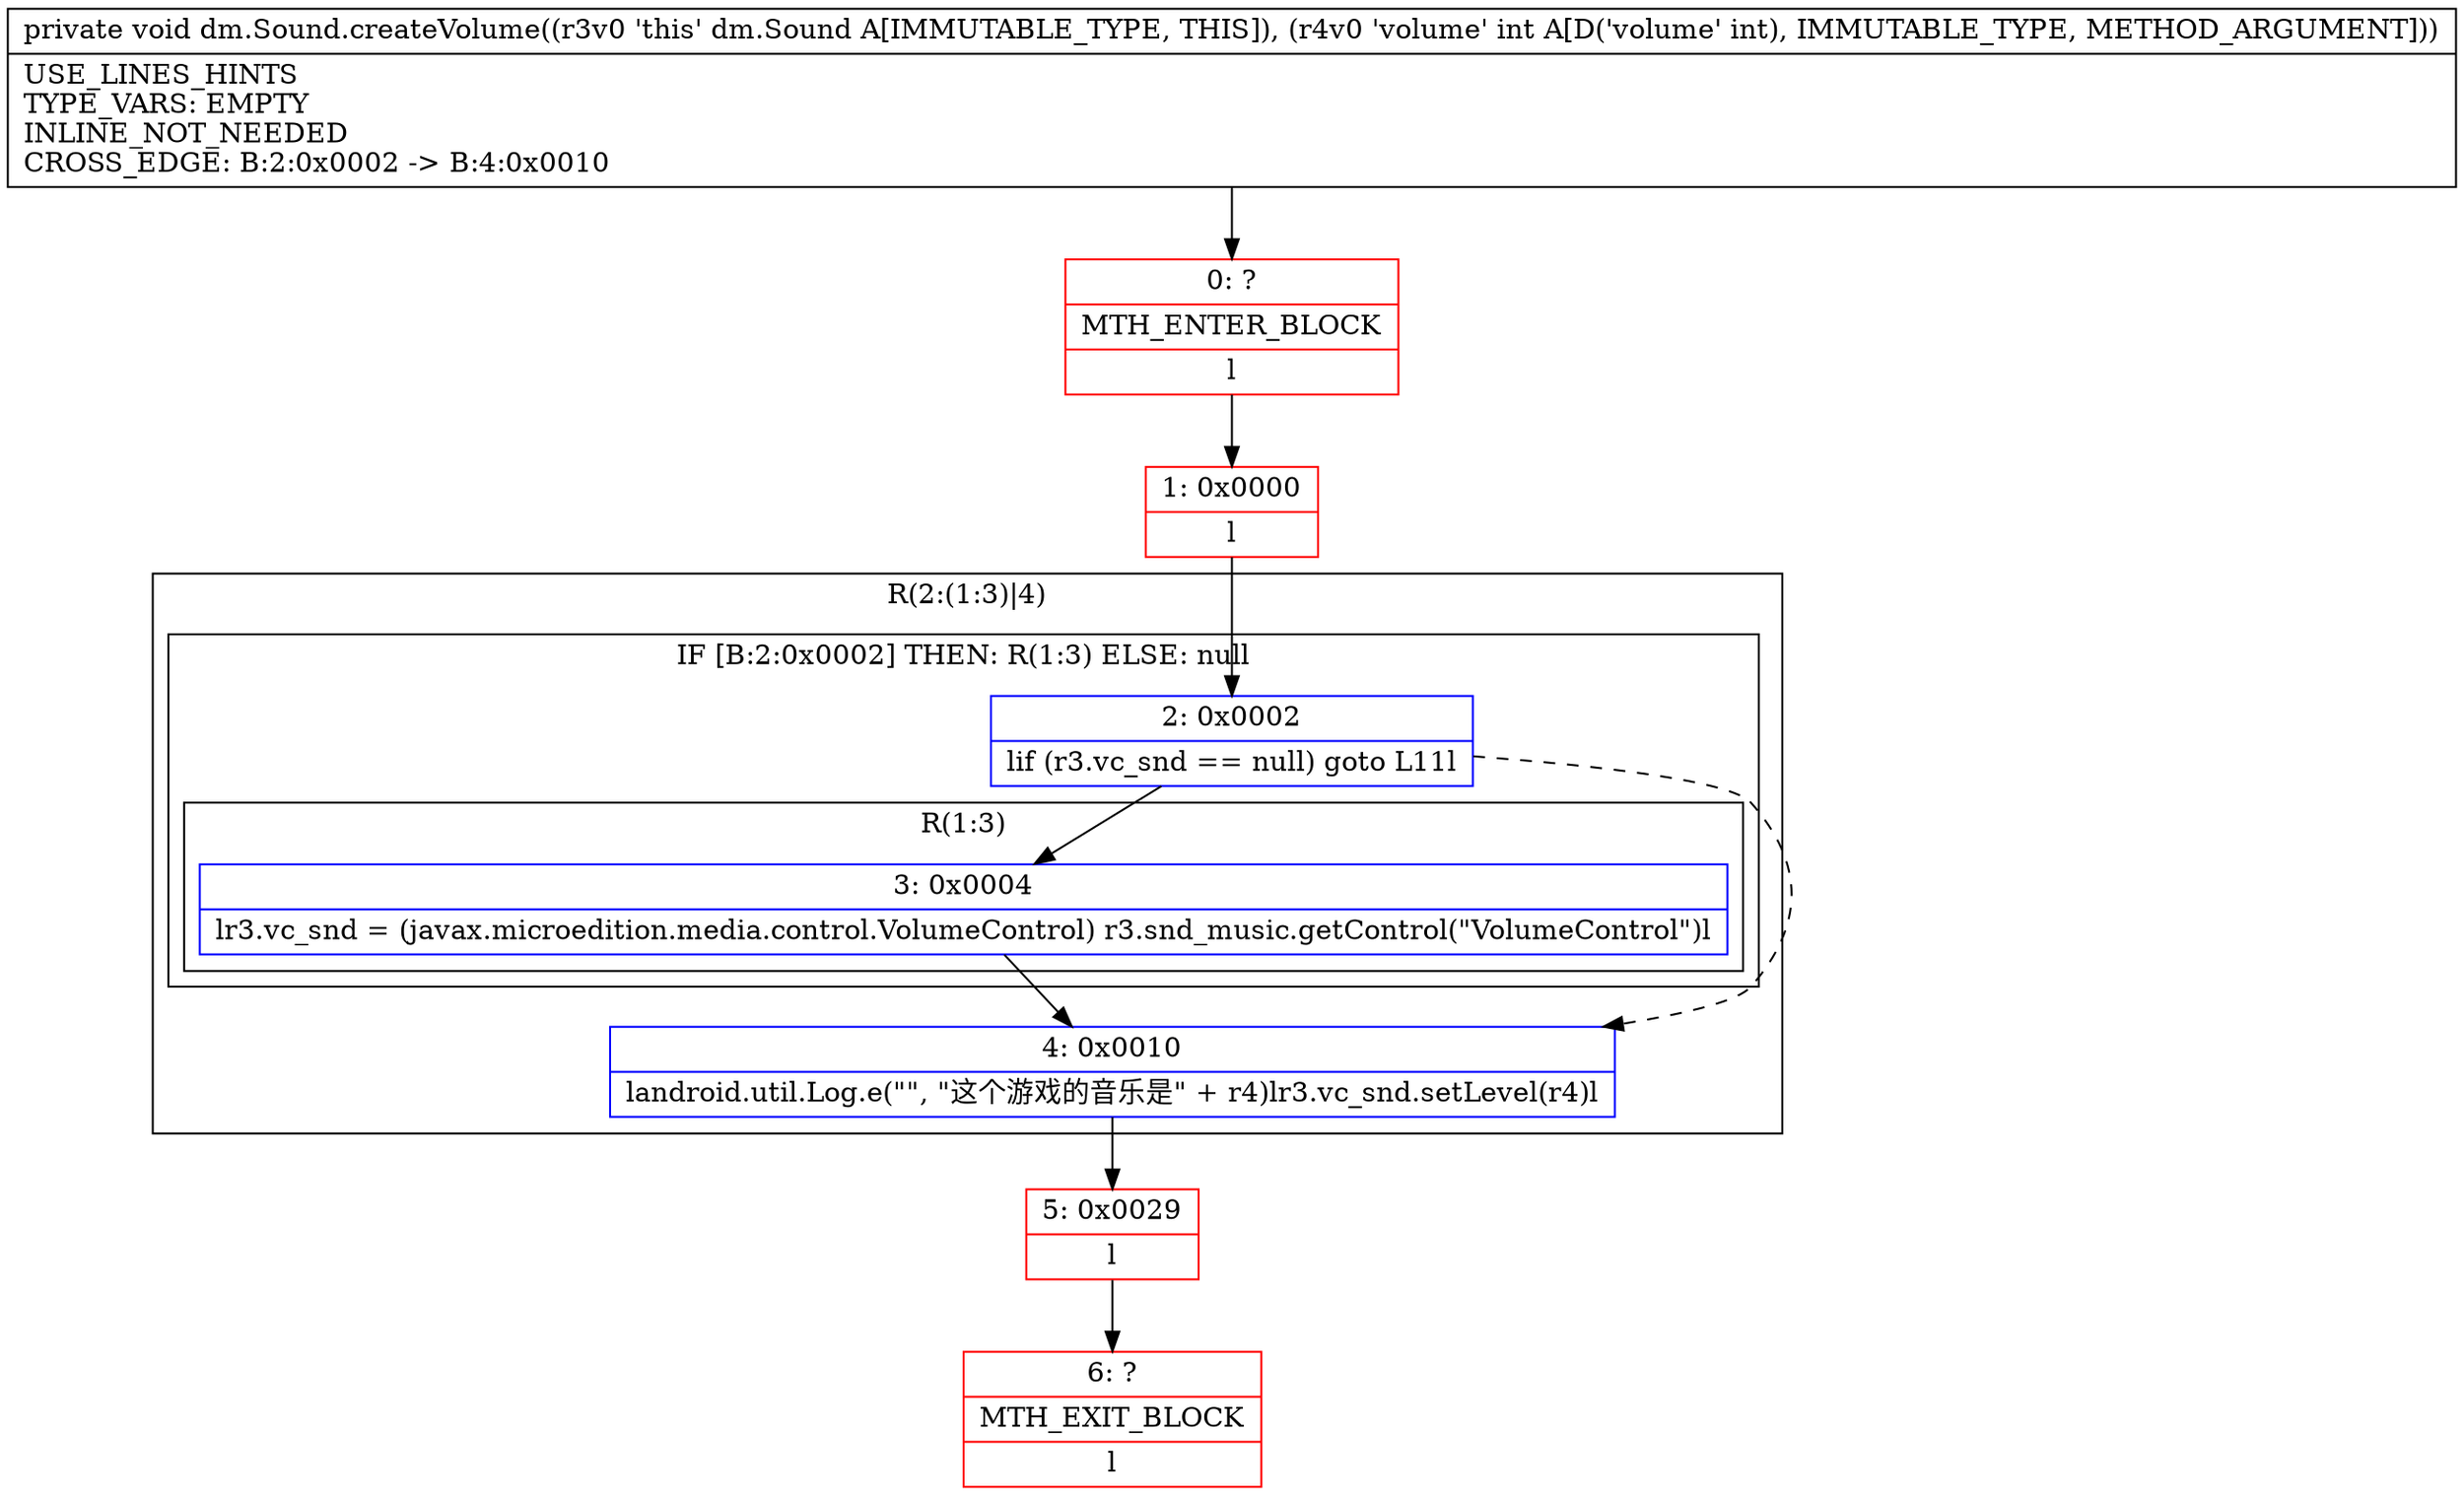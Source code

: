 digraph "CFG fordm.Sound.createVolume(I)V" {
subgraph cluster_Region_417490949 {
label = "R(2:(1:3)|4)";
node [shape=record,color=blue];
subgraph cluster_IfRegion_513162868 {
label = "IF [B:2:0x0002] THEN: R(1:3) ELSE: null";
node [shape=record,color=blue];
Node_2 [shape=record,label="{2\:\ 0x0002|lif (r3.vc_snd == null) goto L11l}"];
subgraph cluster_Region_1628521214 {
label = "R(1:3)";
node [shape=record,color=blue];
Node_3 [shape=record,label="{3\:\ 0x0004|lr3.vc_snd = (javax.microedition.media.control.VolumeControl) r3.snd_music.getControl(\"VolumeControl\")l}"];
}
}
Node_4 [shape=record,label="{4\:\ 0x0010|landroid.util.Log.e(\"\", \"这个游戏的音乐是\" + r4)lr3.vc_snd.setLevel(r4)l}"];
}
Node_0 [shape=record,color=red,label="{0\:\ ?|MTH_ENTER_BLOCK\l|l}"];
Node_1 [shape=record,color=red,label="{1\:\ 0x0000|l}"];
Node_5 [shape=record,color=red,label="{5\:\ 0x0029|l}"];
Node_6 [shape=record,color=red,label="{6\:\ ?|MTH_EXIT_BLOCK\l|l}"];
MethodNode[shape=record,label="{private void dm.Sound.createVolume((r3v0 'this' dm.Sound A[IMMUTABLE_TYPE, THIS]), (r4v0 'volume' int A[D('volume' int), IMMUTABLE_TYPE, METHOD_ARGUMENT]))  | USE_LINES_HINTS\lTYPE_VARS: EMPTY\lINLINE_NOT_NEEDED\lCROSS_EDGE: B:2:0x0002 \-\> B:4:0x0010\l}"];
MethodNode -> Node_0;
Node_2 -> Node_3;
Node_2 -> Node_4[style=dashed];
Node_3 -> Node_4;
Node_4 -> Node_5;
Node_0 -> Node_1;
Node_1 -> Node_2;
Node_5 -> Node_6;
}


